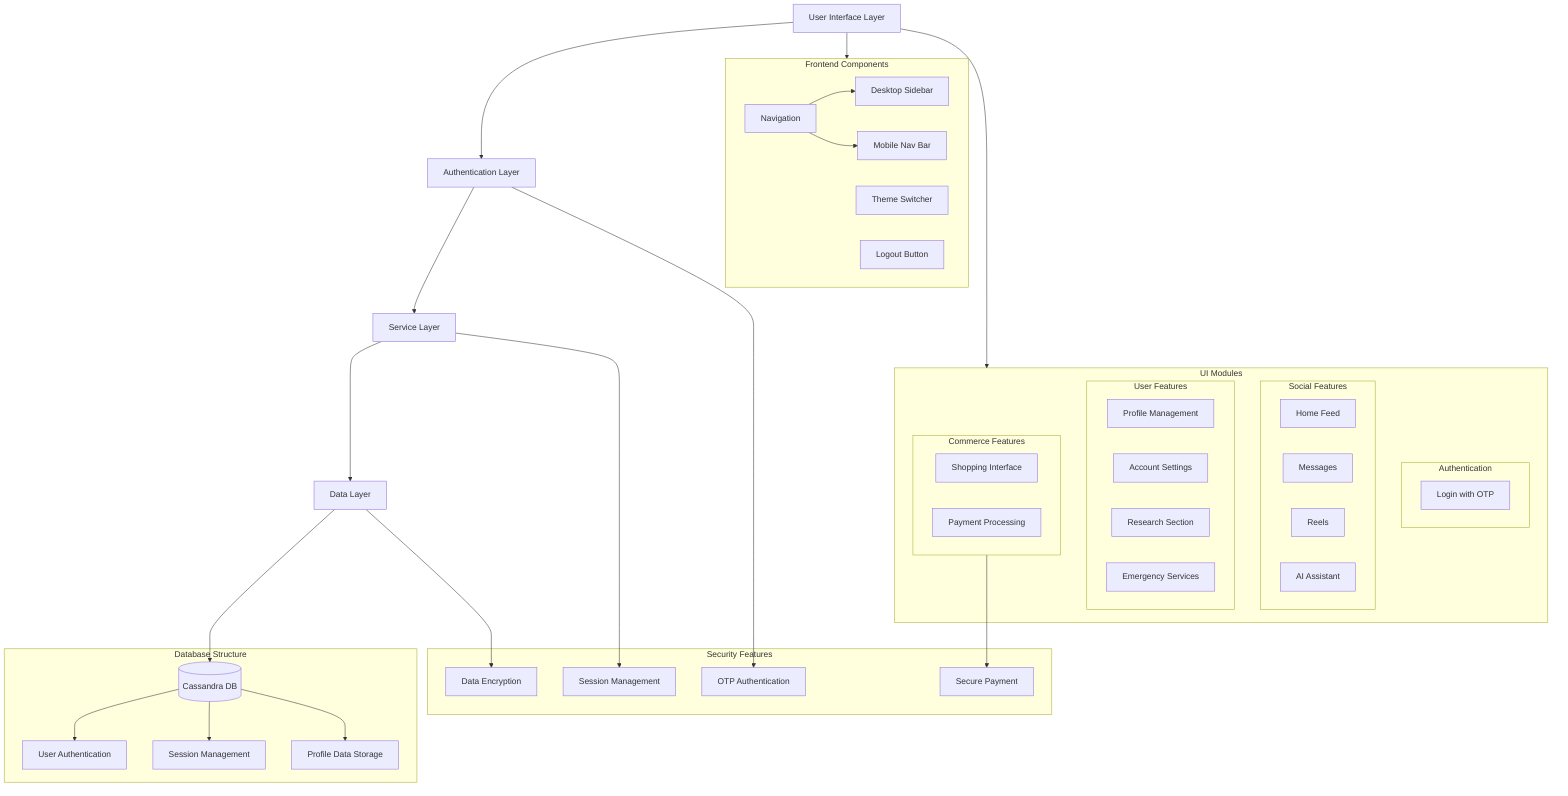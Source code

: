 flowchart TD
    %% Main Layers
    UI[User Interface Layer]
    AUTH[Authentication Layer]
    SVC[Service Layer]
    DATA[Data Layer]
    DB[(Cassandra DB)]

    subgraph Frontend["Frontend Components"]
        NAV[Navigation]
        THEME[Theme Switcher]
        LOGOUT[Logout Button]
        DESK[Desktop Sidebar]
        MOB[Mobile Nav Bar]
        
        NAV --> DESK
        NAV --> MOB
    end

    subgraph Modules["UI Modules"]
        subgraph Auth["Authentication"]
            OTP[Login with OTP]
        end
        
        subgraph Social["Social Features"]
            FEED[Home Feed]
            MSG[Messages]
            REELS[Reels]
            AI[AI Assistant]
        end
        
        subgraph UserFeatures["User Features"]
            PROFILE[Profile Management]
            SETTINGS[Account Settings]
            RESEARCH[Research Section]
            EMERGENCY[Emergency Services]
        end
        
        subgraph CommerceFeatures["Commerce Features"]
            SHOP[Shopping Interface]
            PAYMENT[Payment Processing]
        end
    end

    subgraph Database["Database Structure"]
        USER_AUTH[User Authentication]
        SESSION[Session Management]
        PROFILE_DATA[Profile Data Storage]
        
        DB --> USER_AUTH
        DB --> SESSION
        DB --> PROFILE_DATA
    end

    subgraph Security["Security Features"]
        SEC_AUTH[OTP Authentication]
        SEC_PAY[Secure Payment]
        SEC_SESSION[Session Management]
        SEC_ENC[Data Encryption]
    end

    %% Main Flow
    UI --> AUTH
    AUTH --> SVC
    SVC --> DATA
    DATA --> DB

    %% Component Connections
    UI --> Frontend
    UI --> Modules
    AUTH --> SEC_AUTH
    SVC --> SEC_SESSION
    DATA --> SEC_ENC
    CommerceFeatures --> SEC_PAY
